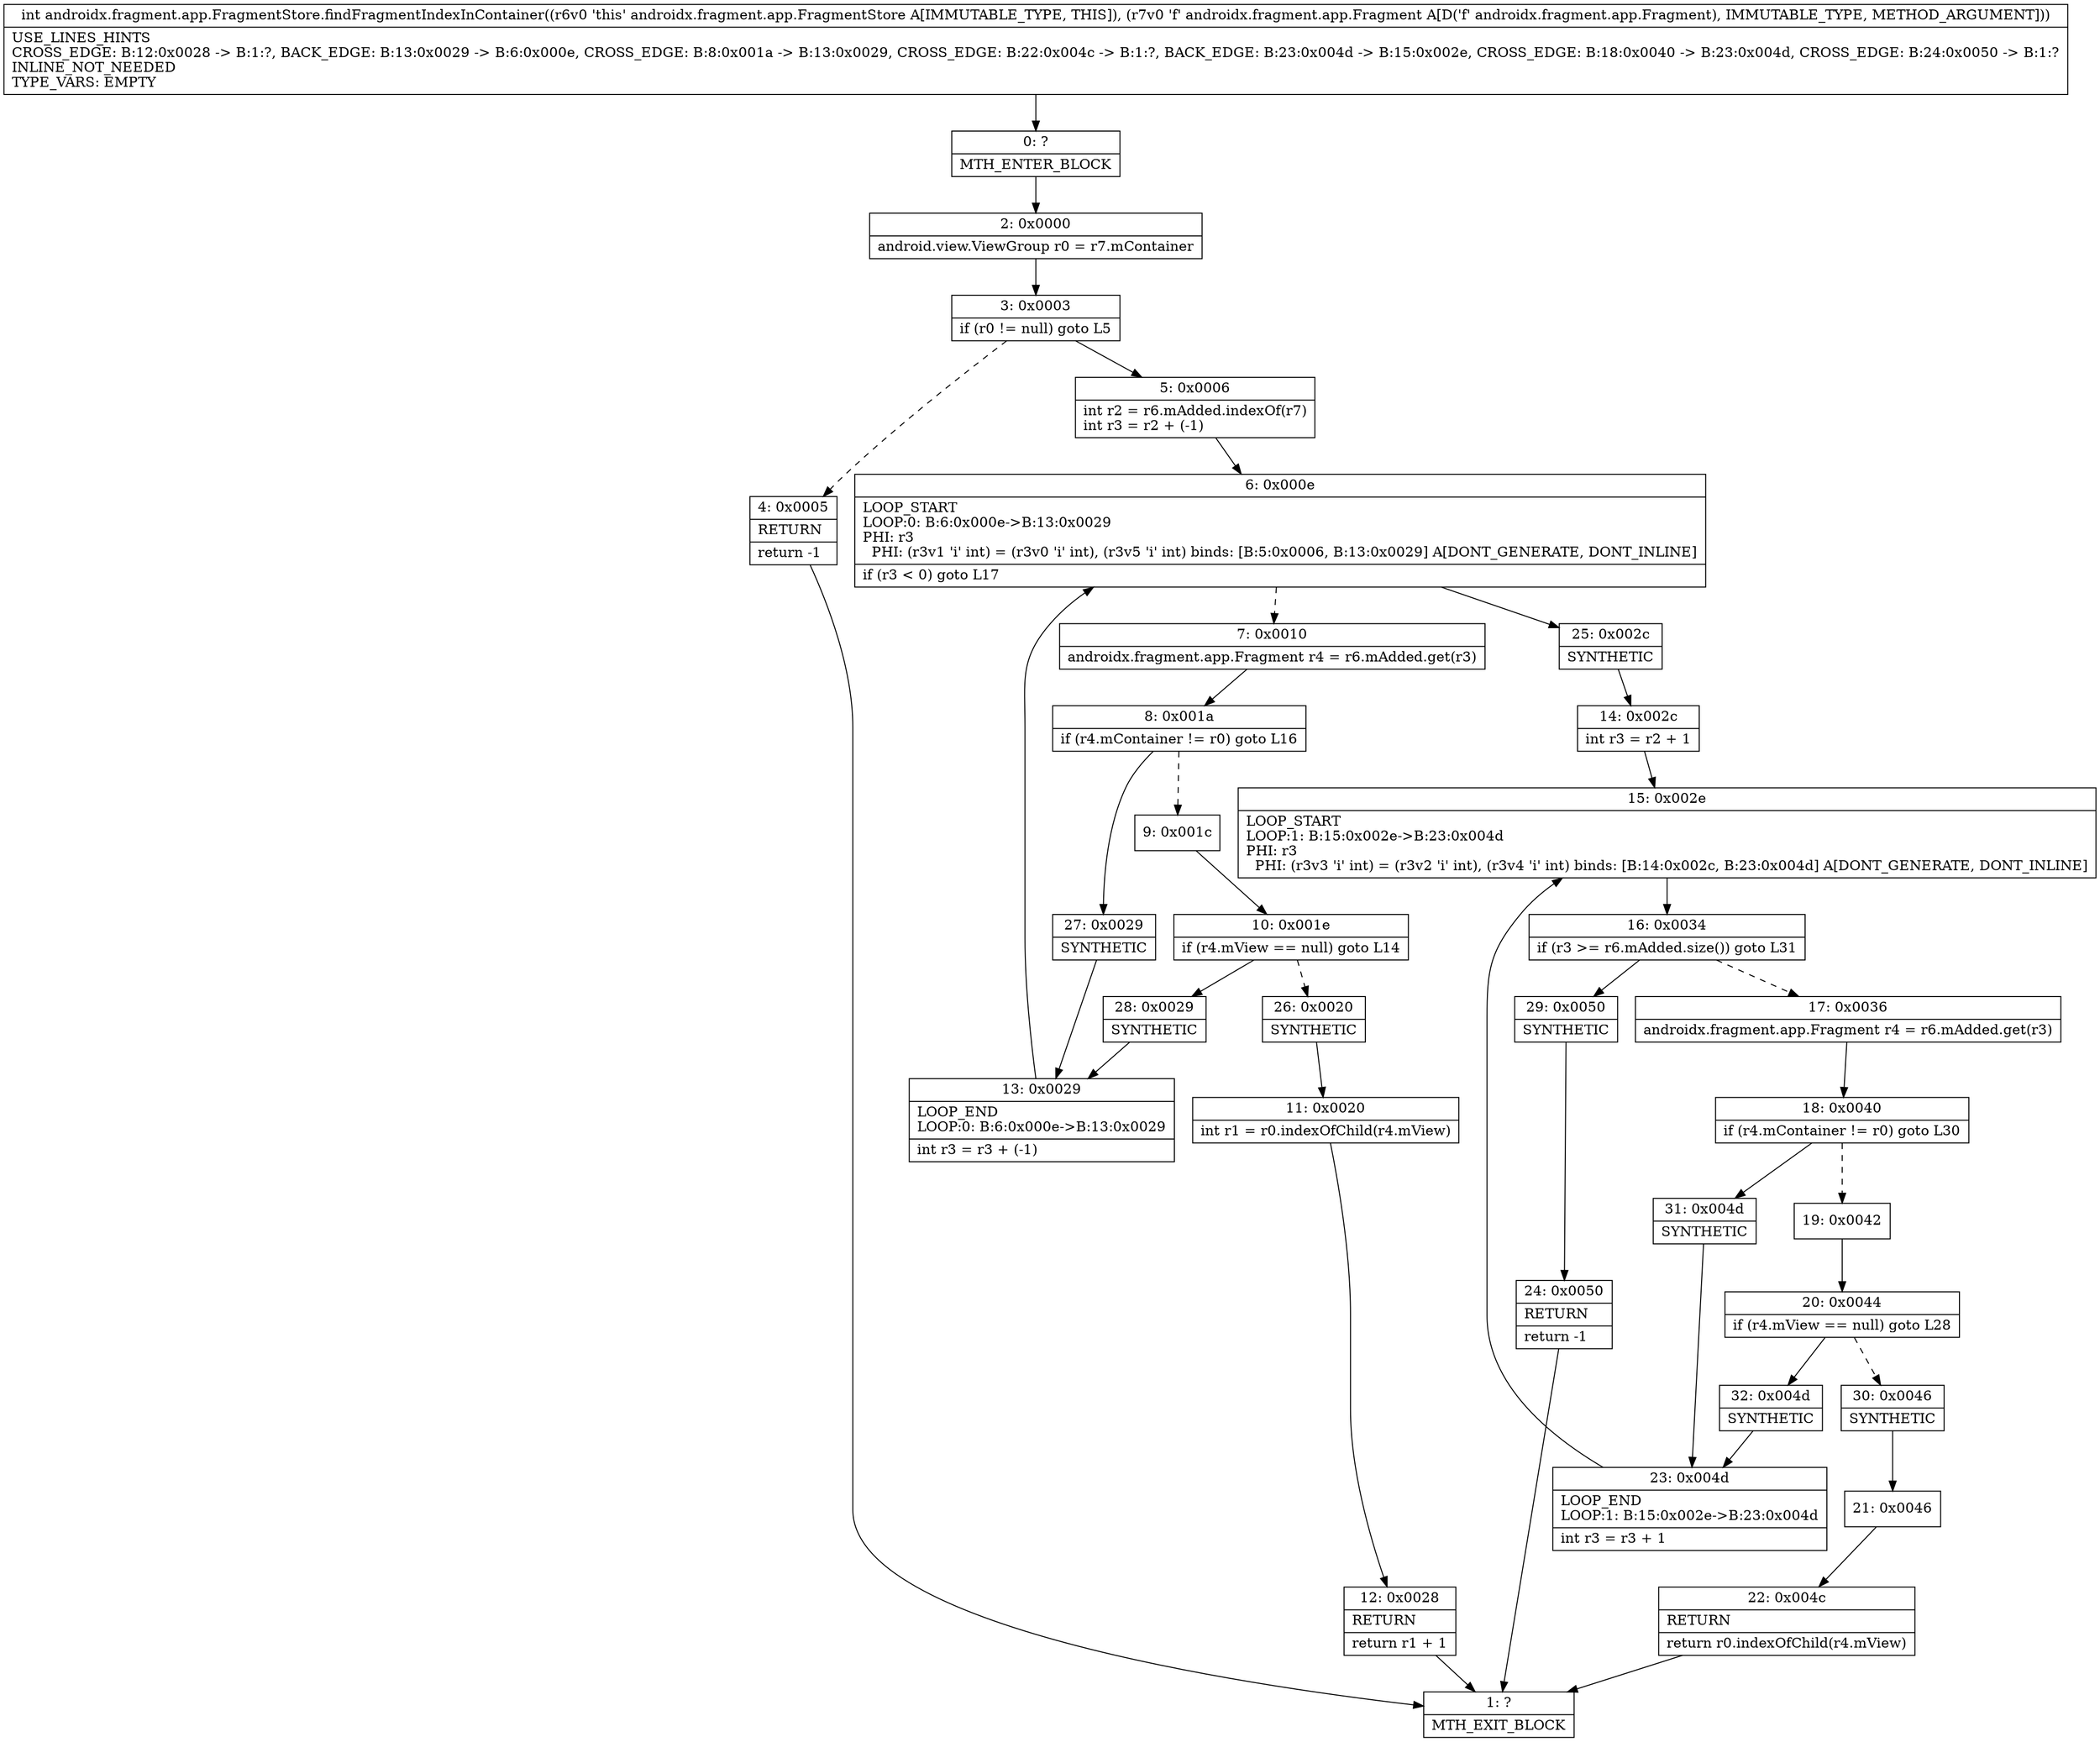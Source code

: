 digraph "CFG forandroidx.fragment.app.FragmentStore.findFragmentIndexInContainer(Landroidx\/fragment\/app\/Fragment;)I" {
Node_0 [shape=record,label="{0\:\ ?|MTH_ENTER_BLOCK\l}"];
Node_2 [shape=record,label="{2\:\ 0x0000|android.view.ViewGroup r0 = r7.mContainer\l}"];
Node_3 [shape=record,label="{3\:\ 0x0003|if (r0 != null) goto L5\l}"];
Node_4 [shape=record,label="{4\:\ 0x0005|RETURN\l|return \-1\l}"];
Node_1 [shape=record,label="{1\:\ ?|MTH_EXIT_BLOCK\l}"];
Node_5 [shape=record,label="{5\:\ 0x0006|int r2 = r6.mAdded.indexOf(r7)\lint r3 = r2 + (\-1)\l}"];
Node_6 [shape=record,label="{6\:\ 0x000e|LOOP_START\lLOOP:0: B:6:0x000e\-\>B:13:0x0029\lPHI: r3 \l  PHI: (r3v1 'i' int) = (r3v0 'i' int), (r3v5 'i' int) binds: [B:5:0x0006, B:13:0x0029] A[DONT_GENERATE, DONT_INLINE]\l|if (r3 \< 0) goto L17\l}"];
Node_7 [shape=record,label="{7\:\ 0x0010|androidx.fragment.app.Fragment r4 = r6.mAdded.get(r3)\l}"];
Node_8 [shape=record,label="{8\:\ 0x001a|if (r4.mContainer != r0) goto L16\l}"];
Node_9 [shape=record,label="{9\:\ 0x001c}"];
Node_10 [shape=record,label="{10\:\ 0x001e|if (r4.mView == null) goto L14\l}"];
Node_26 [shape=record,label="{26\:\ 0x0020|SYNTHETIC\l}"];
Node_11 [shape=record,label="{11\:\ 0x0020|int r1 = r0.indexOfChild(r4.mView)\l}"];
Node_12 [shape=record,label="{12\:\ 0x0028|RETURN\l|return r1 + 1\l}"];
Node_28 [shape=record,label="{28\:\ 0x0029|SYNTHETIC\l}"];
Node_13 [shape=record,label="{13\:\ 0x0029|LOOP_END\lLOOP:0: B:6:0x000e\-\>B:13:0x0029\l|int r3 = r3 + (\-1)\l}"];
Node_27 [shape=record,label="{27\:\ 0x0029|SYNTHETIC\l}"];
Node_25 [shape=record,label="{25\:\ 0x002c|SYNTHETIC\l}"];
Node_14 [shape=record,label="{14\:\ 0x002c|int r3 = r2 + 1\l}"];
Node_15 [shape=record,label="{15\:\ 0x002e|LOOP_START\lLOOP:1: B:15:0x002e\-\>B:23:0x004d\lPHI: r3 \l  PHI: (r3v3 'i' int) = (r3v2 'i' int), (r3v4 'i' int) binds: [B:14:0x002c, B:23:0x004d] A[DONT_GENERATE, DONT_INLINE]\l}"];
Node_16 [shape=record,label="{16\:\ 0x0034|if (r3 \>= r6.mAdded.size()) goto L31\l}"];
Node_17 [shape=record,label="{17\:\ 0x0036|androidx.fragment.app.Fragment r4 = r6.mAdded.get(r3)\l}"];
Node_18 [shape=record,label="{18\:\ 0x0040|if (r4.mContainer != r0) goto L30\l}"];
Node_19 [shape=record,label="{19\:\ 0x0042}"];
Node_20 [shape=record,label="{20\:\ 0x0044|if (r4.mView == null) goto L28\l}"];
Node_30 [shape=record,label="{30\:\ 0x0046|SYNTHETIC\l}"];
Node_21 [shape=record,label="{21\:\ 0x0046}"];
Node_22 [shape=record,label="{22\:\ 0x004c|RETURN\l|return r0.indexOfChild(r4.mView)\l}"];
Node_32 [shape=record,label="{32\:\ 0x004d|SYNTHETIC\l}"];
Node_23 [shape=record,label="{23\:\ 0x004d|LOOP_END\lLOOP:1: B:15:0x002e\-\>B:23:0x004d\l|int r3 = r3 + 1\l}"];
Node_31 [shape=record,label="{31\:\ 0x004d|SYNTHETIC\l}"];
Node_29 [shape=record,label="{29\:\ 0x0050|SYNTHETIC\l}"];
Node_24 [shape=record,label="{24\:\ 0x0050|RETURN\l|return \-1\l}"];
MethodNode[shape=record,label="{int androidx.fragment.app.FragmentStore.findFragmentIndexInContainer((r6v0 'this' androidx.fragment.app.FragmentStore A[IMMUTABLE_TYPE, THIS]), (r7v0 'f' androidx.fragment.app.Fragment A[D('f' androidx.fragment.app.Fragment), IMMUTABLE_TYPE, METHOD_ARGUMENT]))  | USE_LINES_HINTS\lCROSS_EDGE: B:12:0x0028 \-\> B:1:?, BACK_EDGE: B:13:0x0029 \-\> B:6:0x000e, CROSS_EDGE: B:8:0x001a \-\> B:13:0x0029, CROSS_EDGE: B:22:0x004c \-\> B:1:?, BACK_EDGE: B:23:0x004d \-\> B:15:0x002e, CROSS_EDGE: B:18:0x0040 \-\> B:23:0x004d, CROSS_EDGE: B:24:0x0050 \-\> B:1:?\lINLINE_NOT_NEEDED\lTYPE_VARS: EMPTY\l}"];
MethodNode -> Node_0;Node_0 -> Node_2;
Node_2 -> Node_3;
Node_3 -> Node_4[style=dashed];
Node_3 -> Node_5;
Node_4 -> Node_1;
Node_5 -> Node_6;
Node_6 -> Node_7[style=dashed];
Node_6 -> Node_25;
Node_7 -> Node_8;
Node_8 -> Node_9[style=dashed];
Node_8 -> Node_27;
Node_9 -> Node_10;
Node_10 -> Node_26[style=dashed];
Node_10 -> Node_28;
Node_26 -> Node_11;
Node_11 -> Node_12;
Node_12 -> Node_1;
Node_28 -> Node_13;
Node_13 -> Node_6;
Node_27 -> Node_13;
Node_25 -> Node_14;
Node_14 -> Node_15;
Node_15 -> Node_16;
Node_16 -> Node_17[style=dashed];
Node_16 -> Node_29;
Node_17 -> Node_18;
Node_18 -> Node_19[style=dashed];
Node_18 -> Node_31;
Node_19 -> Node_20;
Node_20 -> Node_30[style=dashed];
Node_20 -> Node_32;
Node_30 -> Node_21;
Node_21 -> Node_22;
Node_22 -> Node_1;
Node_32 -> Node_23;
Node_23 -> Node_15;
Node_31 -> Node_23;
Node_29 -> Node_24;
Node_24 -> Node_1;
}

